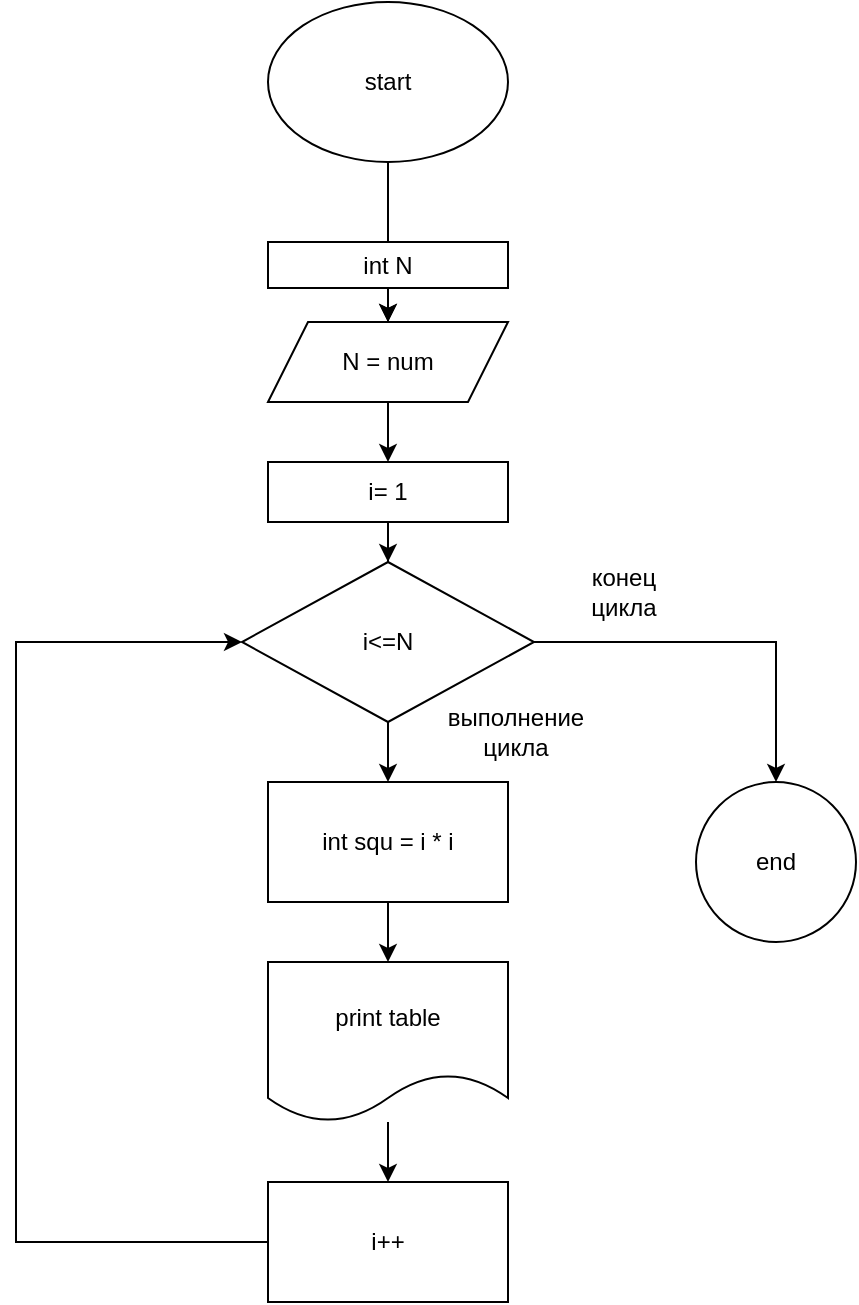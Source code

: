 <mxfile version="21.6.1" type="device">
  <diagram name="Страница 1" id="9AdSGZ-wU5dIfNWMVngr">
    <mxGraphModel dx="952" dy="637" grid="1" gridSize="10" guides="1" tooltips="1" connect="1" arrows="1" fold="1" page="1" pageScale="1" pageWidth="827" pageHeight="1169" math="0" shadow="0">
      <root>
        <mxCell id="0" />
        <mxCell id="1" parent="0" />
        <mxCell id="fwMDCeDDaVyuJN_M8xQI-238" value="" style="edgeStyle=orthogonalEdgeStyle;rounded=0;orthogonalLoop=1;jettySize=auto;html=1;" edge="1" parent="1" source="fwMDCeDDaVyuJN_M8xQI-2" target="fwMDCeDDaVyuJN_M8xQI-43">
          <mxGeometry relative="1" as="geometry" />
        </mxCell>
        <mxCell id="fwMDCeDDaVyuJN_M8xQI-2" value="start" style="ellipse;whiteSpace=wrap;html=1;labelBackgroundColor=none;" vertex="1" parent="1">
          <mxGeometry x="266" y="10" width="120" height="80" as="geometry" />
        </mxCell>
        <mxCell id="fwMDCeDDaVyuJN_M8xQI-199" value="" style="edgeStyle=orthogonalEdgeStyle;rounded=0;orthogonalLoop=1;jettySize=auto;html=1;entryX=0.5;entryY=0;entryDx=0;entryDy=0;" edge="1" parent="1" source="fwMDCeDDaVyuJN_M8xQI-3" target="fwMDCeDDaVyuJN_M8xQI-43">
          <mxGeometry relative="1" as="geometry" />
        </mxCell>
        <mxCell id="fwMDCeDDaVyuJN_M8xQI-3" value="int N" style="whiteSpace=wrap;html=1;labelBackgroundColor=none;" vertex="1" parent="1">
          <mxGeometry x="266" y="130" width="120" height="23" as="geometry" />
        </mxCell>
        <mxCell id="fwMDCeDDaVyuJN_M8xQI-200" value="" style="edgeStyle=orthogonalEdgeStyle;rounded=0;orthogonalLoop=1;jettySize=auto;html=1;" edge="1" parent="1" source="fwMDCeDDaVyuJN_M8xQI-43">
          <mxGeometry relative="1" as="geometry">
            <mxPoint x="326" y="240" as="targetPoint" />
          </mxGeometry>
        </mxCell>
        <mxCell id="fwMDCeDDaVyuJN_M8xQI-43" value="N = num" style="shape=parallelogram;perimeter=parallelogramPerimeter;whiteSpace=wrap;html=1;fixedSize=1;labelBackgroundColor=none;" vertex="1" parent="1">
          <mxGeometry x="266" y="170" width="120" height="40" as="geometry" />
        </mxCell>
        <mxCell id="fwMDCeDDaVyuJN_M8xQI-224" value="" style="edgeStyle=orthogonalEdgeStyle;rounded=0;orthogonalLoop=1;jettySize=auto;html=1;" edge="1" parent="1" source="fwMDCeDDaVyuJN_M8xQI-222" target="fwMDCeDDaVyuJN_M8xQI-223">
          <mxGeometry relative="1" as="geometry" />
        </mxCell>
        <mxCell id="fwMDCeDDaVyuJN_M8xQI-222" value="i= 1" style="rounded=0;whiteSpace=wrap;html=1;" vertex="1" parent="1">
          <mxGeometry x="266" y="240" width="120" height="30" as="geometry" />
        </mxCell>
        <mxCell id="fwMDCeDDaVyuJN_M8xQI-226" value="" style="edgeStyle=orthogonalEdgeStyle;rounded=0;orthogonalLoop=1;jettySize=auto;html=1;" edge="1" parent="1" source="fwMDCeDDaVyuJN_M8xQI-223" target="fwMDCeDDaVyuJN_M8xQI-225">
          <mxGeometry relative="1" as="geometry" />
        </mxCell>
        <mxCell id="fwMDCeDDaVyuJN_M8xQI-229" value="" style="edgeStyle=orthogonalEdgeStyle;rounded=0;orthogonalLoop=1;jettySize=auto;html=1;" edge="1" parent="1" source="fwMDCeDDaVyuJN_M8xQI-223" target="fwMDCeDDaVyuJN_M8xQI-228">
          <mxGeometry relative="1" as="geometry" />
        </mxCell>
        <mxCell id="fwMDCeDDaVyuJN_M8xQI-223" value="i&amp;lt;=N" style="rhombus;whiteSpace=wrap;html=1;rounded=0;" vertex="1" parent="1">
          <mxGeometry x="253" y="290" width="146" height="80" as="geometry" />
        </mxCell>
        <mxCell id="fwMDCeDDaVyuJN_M8xQI-225" value="end" style="ellipse;whiteSpace=wrap;html=1;rounded=0;" vertex="1" parent="1">
          <mxGeometry x="480" y="400" width="80" height="80" as="geometry" />
        </mxCell>
        <mxCell id="fwMDCeDDaVyuJN_M8xQI-227" value="конец цикла" style="text;html=1;strokeColor=none;fillColor=none;align=center;verticalAlign=middle;whiteSpace=wrap;rounded=0;" vertex="1" parent="1">
          <mxGeometry x="414" y="290" width="60" height="30" as="geometry" />
        </mxCell>
        <mxCell id="fwMDCeDDaVyuJN_M8xQI-234" value="" style="edgeStyle=orthogonalEdgeStyle;rounded=0;orthogonalLoop=1;jettySize=auto;html=1;" edge="1" parent="1" source="fwMDCeDDaVyuJN_M8xQI-228" target="fwMDCeDDaVyuJN_M8xQI-233">
          <mxGeometry relative="1" as="geometry" />
        </mxCell>
        <mxCell id="fwMDCeDDaVyuJN_M8xQI-228" value="int squ = i * i" style="whiteSpace=wrap;html=1;rounded=0;" vertex="1" parent="1">
          <mxGeometry x="266" y="400" width="120" height="60" as="geometry" />
        </mxCell>
        <mxCell id="fwMDCeDDaVyuJN_M8xQI-232" style="edgeStyle=orthogonalEdgeStyle;rounded=0;orthogonalLoop=1;jettySize=auto;html=1;entryX=0;entryY=0.5;entryDx=0;entryDy=0;" edge="1" parent="1" source="fwMDCeDDaVyuJN_M8xQI-230" target="fwMDCeDDaVyuJN_M8xQI-223">
          <mxGeometry relative="1" as="geometry">
            <Array as="points">
              <mxPoint x="140" y="630" />
              <mxPoint x="140" y="330" />
            </Array>
          </mxGeometry>
        </mxCell>
        <mxCell id="fwMDCeDDaVyuJN_M8xQI-230" value="i++" style="whiteSpace=wrap;html=1;rounded=0;" vertex="1" parent="1">
          <mxGeometry x="266" y="600" width="120" height="60" as="geometry" />
        </mxCell>
        <mxCell id="fwMDCeDDaVyuJN_M8xQI-235" value="" style="edgeStyle=orthogonalEdgeStyle;rounded=0;orthogonalLoop=1;jettySize=auto;html=1;" edge="1" parent="1" source="fwMDCeDDaVyuJN_M8xQI-233" target="fwMDCeDDaVyuJN_M8xQI-230">
          <mxGeometry relative="1" as="geometry" />
        </mxCell>
        <mxCell id="fwMDCeDDaVyuJN_M8xQI-233" value="print table" style="shape=document;whiteSpace=wrap;html=1;boundedLbl=1;rounded=0;" vertex="1" parent="1">
          <mxGeometry x="266" y="490" width="120" height="80" as="geometry" />
        </mxCell>
        <mxCell id="fwMDCeDDaVyuJN_M8xQI-236" value="выполнение цикла" style="text;html=1;strokeColor=none;fillColor=none;align=center;verticalAlign=middle;whiteSpace=wrap;rounded=0;" vertex="1" parent="1">
          <mxGeometry x="360" y="360" width="60" height="30" as="geometry" />
        </mxCell>
      </root>
    </mxGraphModel>
  </diagram>
</mxfile>
